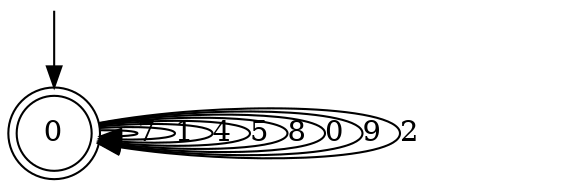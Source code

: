 digraph g {

	s0 [shape="doublecircle" label="0"];
	s0 -> s0 [label="7"];
	s0 -> s0 [label="1"];
	s0 -> s0 [label="4"];
	s0 -> s0 [label="5"];
	s0 -> s0 [label="8"];
	s0 -> s0 [label="0"];
	s0 -> s0 [label="9"];
	s0 -> s0 [label="2"];

__start0 [label="" shape="none" width="0" height="0"];
__start0 -> s0;

}
